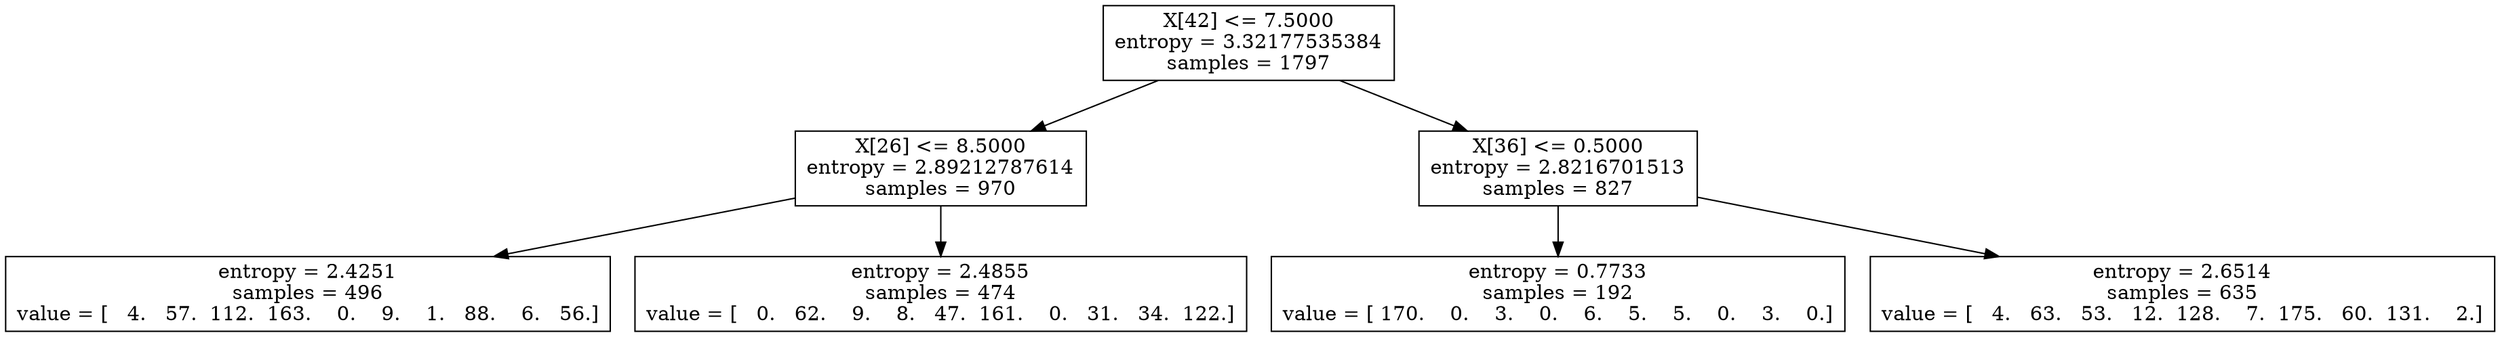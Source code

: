 digraph Tree {
0 [label="X[42] <= 7.5000\nentropy = 3.32177535384\nsamples = 1797", shape="box"] ;
1 [label="X[26] <= 8.5000\nentropy = 2.89212787614\nsamples = 970", shape="box"] ;
0 -> 1 ;
2 [label="entropy = 2.4251\nsamples = 496\nvalue = [   4.   57.  112.  163.    0.    9.    1.   88.    6.   56.]", shape="box"] ;
1 -> 2 ;
3 [label="entropy = 2.4855\nsamples = 474\nvalue = [   0.   62.    9.    8.   47.  161.    0.   31.   34.  122.]", shape="box"] ;
1 -> 3 ;
4 [label="X[36] <= 0.5000\nentropy = 2.8216701513\nsamples = 827", shape="box"] ;
0 -> 4 ;
5 [label="entropy = 0.7733\nsamples = 192\nvalue = [ 170.    0.    3.    0.    6.    5.    5.    0.    3.    0.]", shape="box"] ;
4 -> 5 ;
6 [label="entropy = 2.6514\nsamples = 635\nvalue = [   4.   63.   53.   12.  128.    7.  175.   60.  131.    2.]", shape="box"] ;
4 -> 6 ;
}